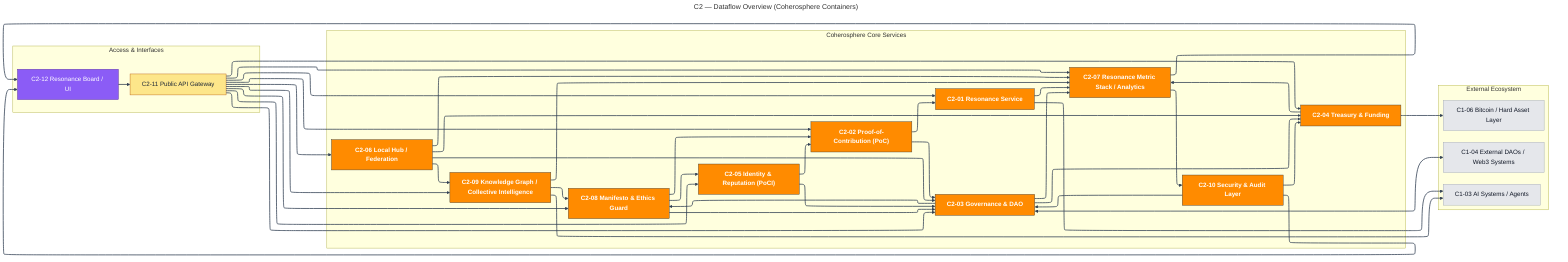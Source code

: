---
title: "C2 — Dataflow Overview (Coherosphere Containers)"
config:
  layout: elk
---
flowchart LR
  %% ====== Styles ======
  classDef container fill:#ff8b00,stroke:#333,color:#fff,font-weight:bold;
  classDef event fill:#22c55e,stroke:#065f46,color:#083344;
  classDef control fill:#fde68a,stroke:#b45309,color:#1f2937;
  classDef ui fill:#8b5cf6,stroke:#4c1d95,color:#ffffff;
  classDef ext fill:#e5e7eb,stroke:#9ca3af,color:#111827;
  linkStyle default stroke:#334155,stroke-width:2px;

  %% ====== Containers ======
  subgraph CORE["Coherosphere Core Services"]
    RS["C2-01 Resonance Service"]:::container
    POC["C2-02 Proof-of-Contribution (PoC)"]:::container
    GOV["C2-03 Governance & DAO"]:::container
    TRE["C2-04 Treasury & Funding"]:::container
    ID["C2-05 Identity & Reputation (PoCI)"]:::container
    HUB["C2-06 Local Hub / Federation"]:::container
    MET["C2-07 Resonance Metric Stack / Analytics"]:::container
    ETH["C2-08 Manifesto & Ethics Guard"]:::container
    KG["C2-09 Knowledge Graph / Collective Intelligence"]:::container
    SEC["C2-10 Security & Audit Layer"]:::container
  end

  subgraph ACCESS["Access & Interfaces"]
    API["C2-11 Public API Gateway"]:::control
    UI["C2-12 Resonance Board / UI"]:::ui
  end

  subgraph EXTERNAL["External Ecosystem"]
    BTC["C1-06 Bitcoin / Hard Asset Layer"]:::ext
    EXTDAO["C1-04 External DAOs / Web3 Systems"]:::ext
    AI["C1-03 AI Systems / Agents"]:::ext
  end

  %% ====== Primary Data / Event Flows ======

  %% === User / API Layer ===
  UI --> API
  API --> POC
  API --> GOV
  API --> TRE
  API --> RS
  API --> ID
  API --> MET
  API --> KG
  API --> HUB
  API --> ETH

  %% === Core Interactions ===
  POC --> RS
  RS --> MET
  POC --> GOV
  GOV --> TRE
  GOV --> ETH
  GOV --> MET
  TRE --> MET
  ID --> GOV
  ID --> POC
  ETH --> POC
  ETH --> GOV
  ETH --> ID
  KG --> ETH
  KG --> MET
  HUB --> GOV
  HUB --> MET
  HUB --> TRE
  HUB --> KG
  SEC --> GOV
  SEC --> TRE
  MET --> SEC

  %% === External Dependencies ===
  TRE --> BTC
  GOV <--> EXTDAO
  RS --> AI
  KG --> AI

  %% === Observability / Transparency ===
  MET --> UI
  SEC --> UI

  %% === Legend (informal grouping) ===
  %% Green arrows = events (implicit)
  %% Yellow boxes = access layer
  %% Orange boxes = core logic
  %% Purple = UI layer
  %% Grey = external ecosystems